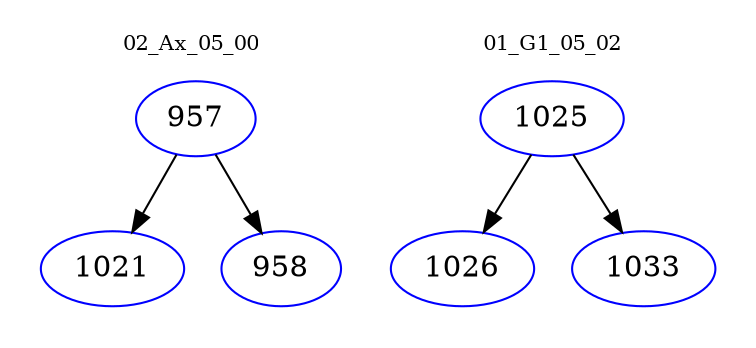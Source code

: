 digraph{
subgraph cluster_0 {
color = white
label = "02_Ax_05_00";
fontsize=10;
T0_957 [label="957", color="blue"]
T0_957 -> T0_1021 [color="black"]
T0_1021 [label="1021", color="blue"]
T0_957 -> T0_958 [color="black"]
T0_958 [label="958", color="blue"]
}
subgraph cluster_1 {
color = white
label = "01_G1_05_02";
fontsize=10;
T1_1025 [label="1025", color="blue"]
T1_1025 -> T1_1026 [color="black"]
T1_1026 [label="1026", color="blue"]
T1_1025 -> T1_1033 [color="black"]
T1_1033 [label="1033", color="blue"]
}
}
